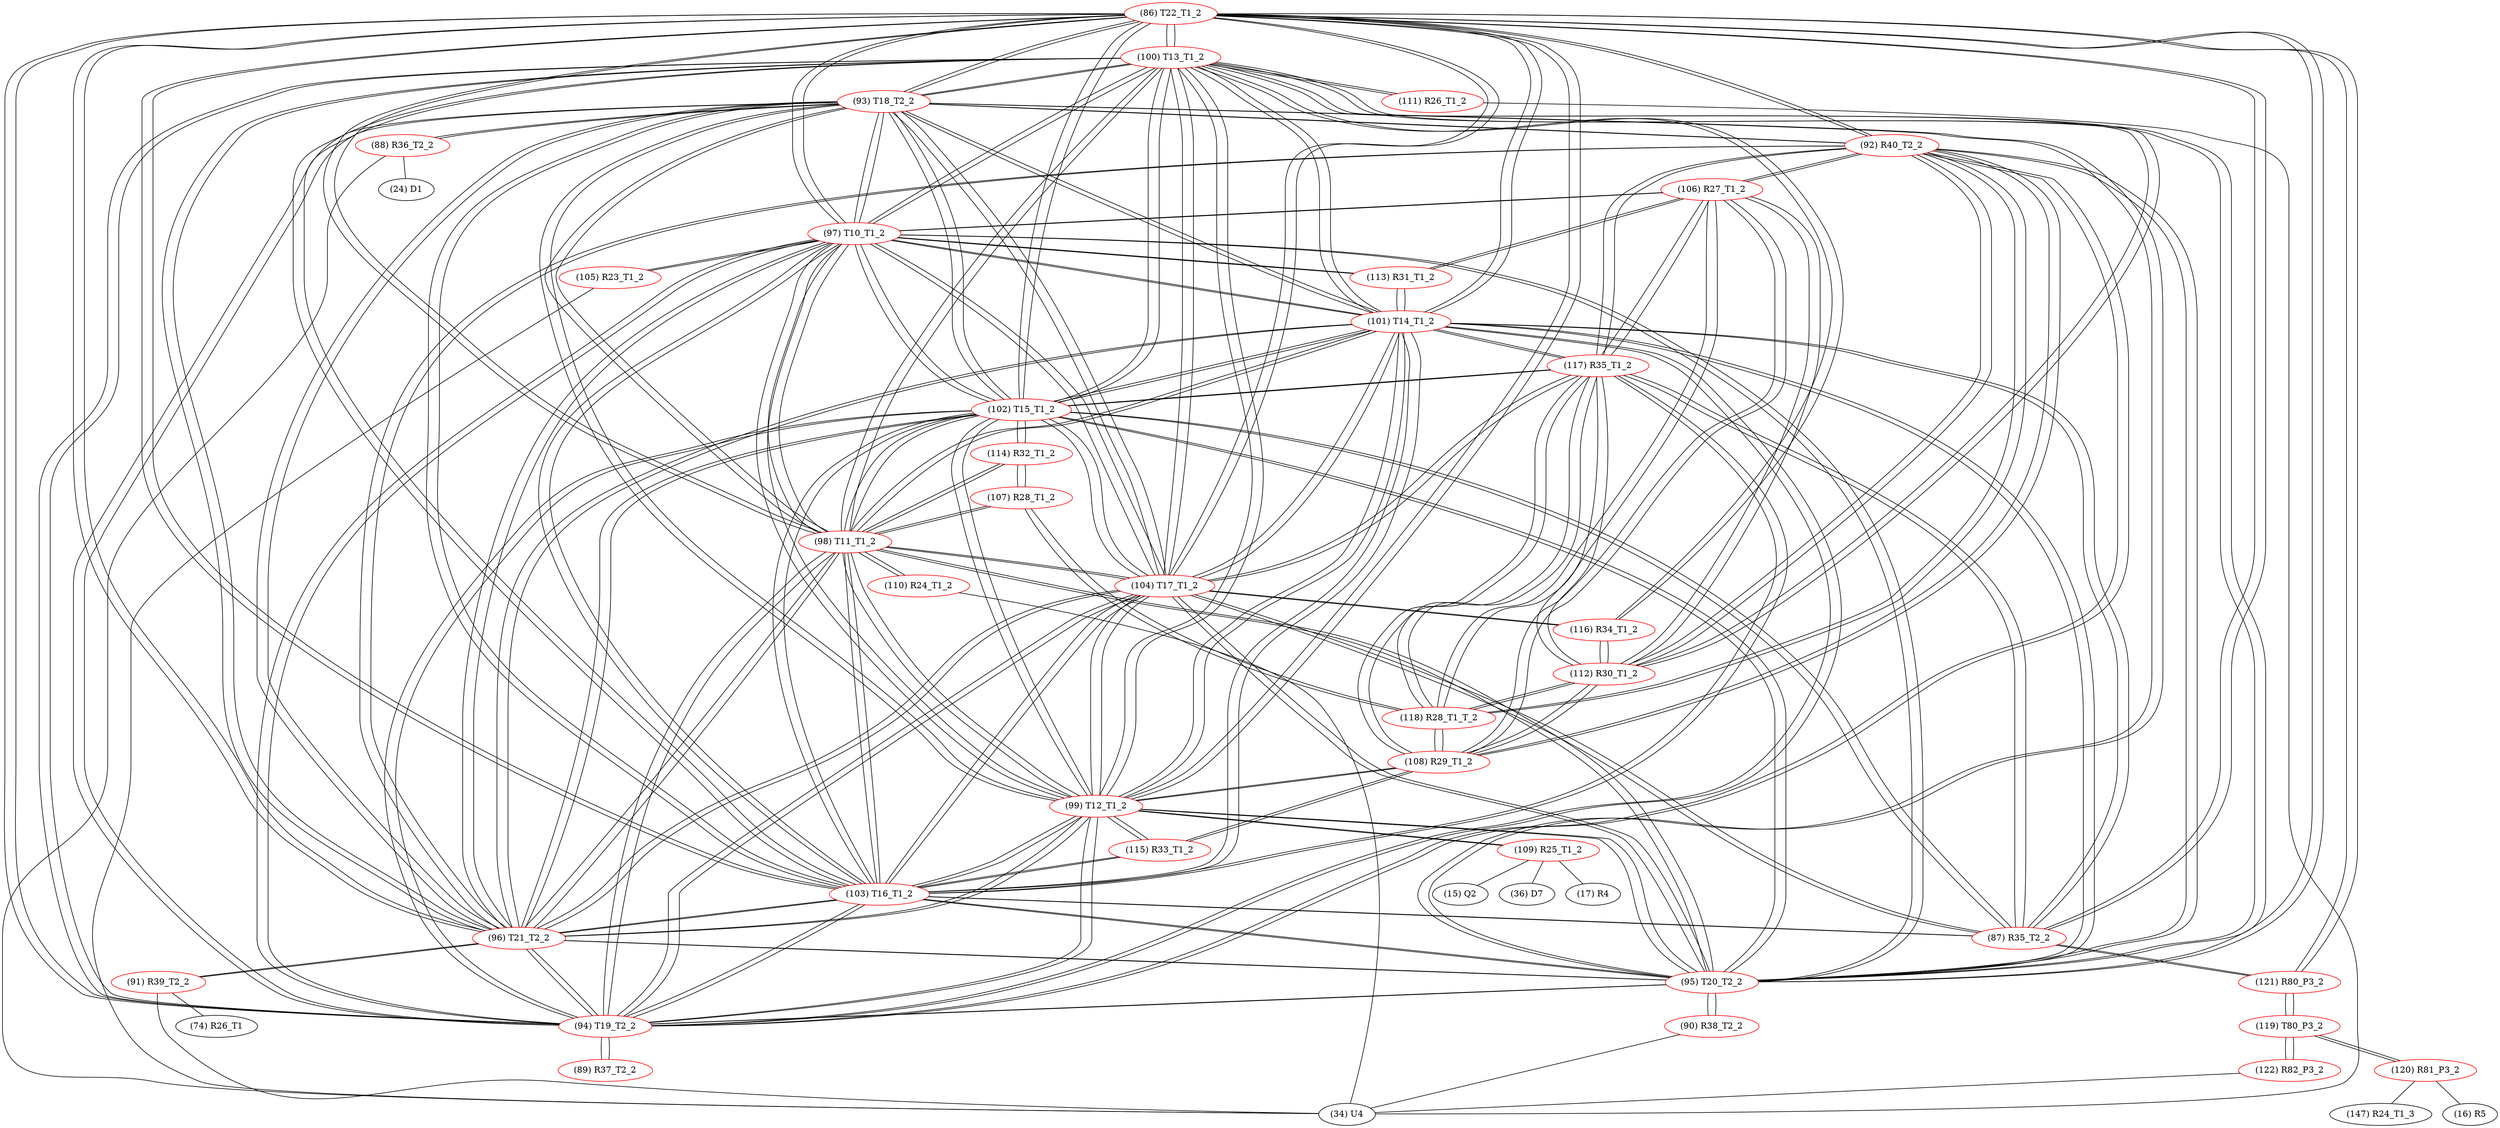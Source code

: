 graph {
	86 [label="(86) T22_T1_2" color=red]
	100 [label="(100) T13_T1_2"]
	93 [label="(93) T18_T2_2"]
	94 [label="(94) T19_T2_2"]
	99 [label="(99) T12_T1_2"]
	102 [label="(102) T15_T1_2"]
	101 [label="(101) T14_T1_2"]
	95 [label="(95) T20_T2_2"]
	96 [label="(96) T21_T2_2"]
	98 [label="(98) T11_T1_2"]
	97 [label="(97) T10_T1_2"]
	103 [label="(103) T16_T1_2"]
	104 [label="(104) T17_T1_2"]
	92 [label="(92) R40_T2_2"]
	121 [label="(121) R80_P3_2"]
	87 [label="(87) R35_T2_2"]
	87 [label="(87) R35_T2_2" color=red]
	102 [label="(102) T15_T1_2"]
	103 [label="(103) T16_T1_2"]
	101 [label="(101) T14_T1_2"]
	104 [label="(104) T17_T1_2"]
	117 [label="(117) R35_T1_2"]
	121 [label="(121) R80_P3_2"]
	86 [label="(86) T22_T1_2"]
	88 [label="(88) R36_T2_2" color=red]
	24 [label="(24) D1"]
	34 [label="(34) U4"]
	93 [label="(93) T18_T2_2"]
	89 [label="(89) R37_T2_2" color=red]
	94 [label="(94) T19_T2_2"]
	90 [label="(90) R38_T2_2" color=red]
	34 [label="(34) U4"]
	95 [label="(95) T20_T2_2"]
	91 [label="(91) R39_T2_2" color=red]
	34 [label="(34) U4"]
	74 [label="(74) R26_T1"]
	96 [label="(96) T21_T2_2"]
	92 [label="(92) R40_T2_2" color=red]
	94 [label="(94) T19_T2_2"]
	95 [label="(95) T20_T2_2"]
	96 [label="(96) T21_T2_2"]
	86 [label="(86) T22_T1_2"]
	93 [label="(93) T18_T2_2"]
	108 [label="(108) R29_T1_2"]
	118 [label="(118) R28_T1_T_2"]
	112 [label="(112) R30_T1_2"]
	106 [label="(106) R27_T1_2"]
	117 [label="(117) R35_T1_2"]
	93 [label="(93) T18_T2_2" color=red]
	100 [label="(100) T13_T1_2"]
	94 [label="(94) T19_T2_2"]
	99 [label="(99) T12_T1_2"]
	102 [label="(102) T15_T1_2"]
	101 [label="(101) T14_T1_2"]
	95 [label="(95) T20_T2_2"]
	96 [label="(96) T21_T2_2"]
	98 [label="(98) T11_T1_2"]
	97 [label="(97) T10_T1_2"]
	86 [label="(86) T22_T1_2"]
	103 [label="(103) T16_T1_2"]
	104 [label="(104) T17_T1_2"]
	92 [label="(92) R40_T2_2"]
	88 [label="(88) R36_T2_2"]
	94 [label="(94) T19_T2_2" color=red]
	100 [label="(100) T13_T1_2"]
	93 [label="(93) T18_T2_2"]
	99 [label="(99) T12_T1_2"]
	102 [label="(102) T15_T1_2"]
	101 [label="(101) T14_T1_2"]
	95 [label="(95) T20_T2_2"]
	96 [label="(96) T21_T2_2"]
	98 [label="(98) T11_T1_2"]
	97 [label="(97) T10_T1_2"]
	86 [label="(86) T22_T1_2"]
	103 [label="(103) T16_T1_2"]
	104 [label="(104) T17_T1_2"]
	92 [label="(92) R40_T2_2"]
	89 [label="(89) R37_T2_2"]
	95 [label="(95) T20_T2_2" color=red]
	100 [label="(100) T13_T1_2"]
	93 [label="(93) T18_T2_2"]
	94 [label="(94) T19_T2_2"]
	99 [label="(99) T12_T1_2"]
	102 [label="(102) T15_T1_2"]
	101 [label="(101) T14_T1_2"]
	96 [label="(96) T21_T2_2"]
	98 [label="(98) T11_T1_2"]
	97 [label="(97) T10_T1_2"]
	86 [label="(86) T22_T1_2"]
	103 [label="(103) T16_T1_2"]
	104 [label="(104) T17_T1_2"]
	92 [label="(92) R40_T2_2"]
	90 [label="(90) R38_T2_2"]
	96 [label="(96) T21_T2_2" color=red]
	100 [label="(100) T13_T1_2"]
	93 [label="(93) T18_T2_2"]
	94 [label="(94) T19_T2_2"]
	99 [label="(99) T12_T1_2"]
	102 [label="(102) T15_T1_2"]
	101 [label="(101) T14_T1_2"]
	95 [label="(95) T20_T2_2"]
	98 [label="(98) T11_T1_2"]
	97 [label="(97) T10_T1_2"]
	86 [label="(86) T22_T1_2"]
	103 [label="(103) T16_T1_2"]
	104 [label="(104) T17_T1_2"]
	92 [label="(92) R40_T2_2"]
	91 [label="(91) R39_T2_2"]
	97 [label="(97) T10_T1_2" color=red]
	100 [label="(100) T13_T1_2"]
	93 [label="(93) T18_T2_2"]
	94 [label="(94) T19_T2_2"]
	99 [label="(99) T12_T1_2"]
	102 [label="(102) T15_T1_2"]
	101 [label="(101) T14_T1_2"]
	95 [label="(95) T20_T2_2"]
	96 [label="(96) T21_T2_2"]
	98 [label="(98) T11_T1_2"]
	86 [label="(86) T22_T1_2"]
	103 [label="(103) T16_T1_2"]
	104 [label="(104) T17_T1_2"]
	105 [label="(105) R23_T1_2"]
	106 [label="(106) R27_T1_2"]
	113 [label="(113) R31_T1_2"]
	98 [label="(98) T11_T1_2" color=red]
	100 [label="(100) T13_T1_2"]
	93 [label="(93) T18_T2_2"]
	94 [label="(94) T19_T2_2"]
	99 [label="(99) T12_T1_2"]
	102 [label="(102) T15_T1_2"]
	101 [label="(101) T14_T1_2"]
	95 [label="(95) T20_T2_2"]
	96 [label="(96) T21_T2_2"]
	97 [label="(97) T10_T1_2"]
	86 [label="(86) T22_T1_2"]
	103 [label="(103) T16_T1_2"]
	104 [label="(104) T17_T1_2"]
	110 [label="(110) R24_T1_2"]
	114 [label="(114) R32_T1_2"]
	107 [label="(107) R28_T1_2"]
	99 [label="(99) T12_T1_2" color=red]
	100 [label="(100) T13_T1_2"]
	93 [label="(93) T18_T2_2"]
	94 [label="(94) T19_T2_2"]
	102 [label="(102) T15_T1_2"]
	101 [label="(101) T14_T1_2"]
	95 [label="(95) T20_T2_2"]
	96 [label="(96) T21_T2_2"]
	98 [label="(98) T11_T1_2"]
	97 [label="(97) T10_T1_2"]
	86 [label="(86) T22_T1_2"]
	103 [label="(103) T16_T1_2"]
	104 [label="(104) T17_T1_2"]
	115 [label="(115) R33_T1_2"]
	108 [label="(108) R29_T1_2"]
	109 [label="(109) R25_T1_2"]
	100 [label="(100) T13_T1_2" color=red]
	93 [label="(93) T18_T2_2"]
	94 [label="(94) T19_T2_2"]
	99 [label="(99) T12_T1_2"]
	102 [label="(102) T15_T1_2"]
	101 [label="(101) T14_T1_2"]
	95 [label="(95) T20_T2_2"]
	96 [label="(96) T21_T2_2"]
	98 [label="(98) T11_T1_2"]
	97 [label="(97) T10_T1_2"]
	86 [label="(86) T22_T1_2"]
	103 [label="(103) T16_T1_2"]
	104 [label="(104) T17_T1_2"]
	112 [label="(112) R30_T1_2"]
	116 [label="(116) R34_T1_2"]
	111 [label="(111) R26_T1_2"]
	101 [label="(101) T14_T1_2" color=red]
	100 [label="(100) T13_T1_2"]
	93 [label="(93) T18_T2_2"]
	94 [label="(94) T19_T2_2"]
	99 [label="(99) T12_T1_2"]
	102 [label="(102) T15_T1_2"]
	95 [label="(95) T20_T2_2"]
	96 [label="(96) T21_T2_2"]
	98 [label="(98) T11_T1_2"]
	97 [label="(97) T10_T1_2"]
	86 [label="(86) T22_T1_2"]
	103 [label="(103) T16_T1_2"]
	104 [label="(104) T17_T1_2"]
	87 [label="(87) R35_T2_2"]
	117 [label="(117) R35_T1_2"]
	113 [label="(113) R31_T1_2"]
	102 [label="(102) T15_T1_2" color=red]
	100 [label="(100) T13_T1_2"]
	93 [label="(93) T18_T2_2"]
	94 [label="(94) T19_T2_2"]
	99 [label="(99) T12_T1_2"]
	101 [label="(101) T14_T1_2"]
	95 [label="(95) T20_T2_2"]
	96 [label="(96) T21_T2_2"]
	98 [label="(98) T11_T1_2"]
	97 [label="(97) T10_T1_2"]
	86 [label="(86) T22_T1_2"]
	103 [label="(103) T16_T1_2"]
	104 [label="(104) T17_T1_2"]
	87 [label="(87) R35_T2_2"]
	117 [label="(117) R35_T1_2"]
	114 [label="(114) R32_T1_2"]
	103 [label="(103) T16_T1_2" color=red]
	100 [label="(100) T13_T1_2"]
	93 [label="(93) T18_T2_2"]
	94 [label="(94) T19_T2_2"]
	99 [label="(99) T12_T1_2"]
	102 [label="(102) T15_T1_2"]
	101 [label="(101) T14_T1_2"]
	95 [label="(95) T20_T2_2"]
	96 [label="(96) T21_T2_2"]
	98 [label="(98) T11_T1_2"]
	97 [label="(97) T10_T1_2"]
	86 [label="(86) T22_T1_2"]
	104 [label="(104) T17_T1_2"]
	87 [label="(87) R35_T2_2"]
	117 [label="(117) R35_T1_2"]
	115 [label="(115) R33_T1_2"]
	104 [label="(104) T17_T1_2" color=red]
	100 [label="(100) T13_T1_2"]
	93 [label="(93) T18_T2_2"]
	94 [label="(94) T19_T2_2"]
	99 [label="(99) T12_T1_2"]
	102 [label="(102) T15_T1_2"]
	101 [label="(101) T14_T1_2"]
	95 [label="(95) T20_T2_2"]
	96 [label="(96) T21_T2_2"]
	98 [label="(98) T11_T1_2"]
	97 [label="(97) T10_T1_2"]
	86 [label="(86) T22_T1_2"]
	103 [label="(103) T16_T1_2"]
	87 [label="(87) R35_T2_2"]
	117 [label="(117) R35_T1_2"]
	116 [label="(116) R34_T1_2"]
	105 [label="(105) R23_T1_2" color=red]
	34 [label="(34) U4"]
	97 [label="(97) T10_T1_2"]
	106 [label="(106) R27_T1_2" color=red]
	92 [label="(92) R40_T2_2"]
	108 [label="(108) R29_T1_2"]
	118 [label="(118) R28_T1_T_2"]
	112 [label="(112) R30_T1_2"]
	117 [label="(117) R35_T1_2"]
	97 [label="(97) T10_T1_2"]
	113 [label="(113) R31_T1_2"]
	107 [label="(107) R28_T1_2" color=red]
	114 [label="(114) R32_T1_2"]
	98 [label="(98) T11_T1_2"]
	118 [label="(118) R28_T1_T_2"]
	108 [label="(108) R29_T1_2" color=red]
	92 [label="(92) R40_T2_2"]
	118 [label="(118) R28_T1_T_2"]
	112 [label="(112) R30_T1_2"]
	106 [label="(106) R27_T1_2"]
	117 [label="(117) R35_T1_2"]
	115 [label="(115) R33_T1_2"]
	99 [label="(99) T12_T1_2"]
	109 [label="(109) R25_T1_2" color=red]
	17 [label="(17) R4"]
	15 [label="(15) Q2"]
	36 [label="(36) D7"]
	99 [label="(99) T12_T1_2"]
	110 [label="(110) R24_T1_2" color=red]
	34 [label="(34) U4"]
	98 [label="(98) T11_T1_2"]
	111 [label="(111) R26_T1_2" color=red]
	34 [label="(34) U4"]
	100 [label="(100) T13_T1_2"]
	112 [label="(112) R30_T1_2" color=red]
	92 [label="(92) R40_T2_2"]
	108 [label="(108) R29_T1_2"]
	118 [label="(118) R28_T1_T_2"]
	106 [label="(106) R27_T1_2"]
	117 [label="(117) R35_T1_2"]
	116 [label="(116) R34_T1_2"]
	100 [label="(100) T13_T1_2"]
	113 [label="(113) R31_T1_2" color=red]
	106 [label="(106) R27_T1_2"]
	97 [label="(97) T10_T1_2"]
	101 [label="(101) T14_T1_2"]
	114 [label="(114) R32_T1_2" color=red]
	102 [label="(102) T15_T1_2"]
	98 [label="(98) T11_T1_2"]
	107 [label="(107) R28_T1_2"]
	115 [label="(115) R33_T1_2" color=red]
	103 [label="(103) T16_T1_2"]
	99 [label="(99) T12_T1_2"]
	108 [label="(108) R29_T1_2"]
	116 [label="(116) R34_T1_2" color=red]
	104 [label="(104) T17_T1_2"]
	112 [label="(112) R30_T1_2"]
	100 [label="(100) T13_T1_2"]
	117 [label="(117) R35_T1_2" color=red]
	102 [label="(102) T15_T1_2"]
	103 [label="(103) T16_T1_2"]
	101 [label="(101) T14_T1_2"]
	104 [label="(104) T17_T1_2"]
	87 [label="(87) R35_T2_2"]
	92 [label="(92) R40_T2_2"]
	108 [label="(108) R29_T1_2"]
	118 [label="(118) R28_T1_T_2"]
	112 [label="(112) R30_T1_2"]
	106 [label="(106) R27_T1_2"]
	118 [label="(118) R28_T1_T_2" color=red]
	92 [label="(92) R40_T2_2"]
	108 [label="(108) R29_T1_2"]
	112 [label="(112) R30_T1_2"]
	106 [label="(106) R27_T1_2"]
	117 [label="(117) R35_T1_2"]
	107 [label="(107) R28_T1_2"]
	119 [label="(119) T80_P3_2" color=red]
	120 [label="(120) R81_P3_2"]
	122 [label="(122) R82_P3_2"]
	121 [label="(121) R80_P3_2"]
	120 [label="(120) R81_P3_2" color=red]
	16 [label="(16) R5"]
	147 [label="(147) R24_T1_3"]
	119 [label="(119) T80_P3_2"]
	121 [label="(121) R80_P3_2" color=red]
	86 [label="(86) T22_T1_2"]
	87 [label="(87) R35_T2_2"]
	119 [label="(119) T80_P3_2"]
	122 [label="(122) R82_P3_2" color=red]
	34 [label="(34) U4"]
	119 [label="(119) T80_P3_2"]
	86 -- 100
	86 -- 93
	86 -- 94
	86 -- 99
	86 -- 102
	86 -- 101
	86 -- 95
	86 -- 96
	86 -- 98
	86 -- 97
	86 -- 103
	86 -- 104
	86 -- 92
	86 -- 121
	86 -- 87
	87 -- 102
	87 -- 103
	87 -- 101
	87 -- 104
	87 -- 117
	87 -- 121
	87 -- 86
	88 -- 24
	88 -- 34
	88 -- 93
	89 -- 94
	90 -- 34
	90 -- 95
	91 -- 34
	91 -- 74
	91 -- 96
	92 -- 94
	92 -- 95
	92 -- 96
	92 -- 86
	92 -- 93
	92 -- 108
	92 -- 118
	92 -- 112
	92 -- 106
	92 -- 117
	93 -- 100
	93 -- 94
	93 -- 99
	93 -- 102
	93 -- 101
	93 -- 95
	93 -- 96
	93 -- 98
	93 -- 97
	93 -- 86
	93 -- 103
	93 -- 104
	93 -- 92
	93 -- 88
	94 -- 100
	94 -- 93
	94 -- 99
	94 -- 102
	94 -- 101
	94 -- 95
	94 -- 96
	94 -- 98
	94 -- 97
	94 -- 86
	94 -- 103
	94 -- 104
	94 -- 92
	94 -- 89
	95 -- 100
	95 -- 93
	95 -- 94
	95 -- 99
	95 -- 102
	95 -- 101
	95 -- 96
	95 -- 98
	95 -- 97
	95 -- 86
	95 -- 103
	95 -- 104
	95 -- 92
	95 -- 90
	96 -- 100
	96 -- 93
	96 -- 94
	96 -- 99
	96 -- 102
	96 -- 101
	96 -- 95
	96 -- 98
	96 -- 97
	96 -- 86
	96 -- 103
	96 -- 104
	96 -- 92
	96 -- 91
	97 -- 100
	97 -- 93
	97 -- 94
	97 -- 99
	97 -- 102
	97 -- 101
	97 -- 95
	97 -- 96
	97 -- 98
	97 -- 86
	97 -- 103
	97 -- 104
	97 -- 105
	97 -- 106
	97 -- 113
	98 -- 100
	98 -- 93
	98 -- 94
	98 -- 99
	98 -- 102
	98 -- 101
	98 -- 95
	98 -- 96
	98 -- 97
	98 -- 86
	98 -- 103
	98 -- 104
	98 -- 110
	98 -- 114
	98 -- 107
	99 -- 100
	99 -- 93
	99 -- 94
	99 -- 102
	99 -- 101
	99 -- 95
	99 -- 96
	99 -- 98
	99 -- 97
	99 -- 86
	99 -- 103
	99 -- 104
	99 -- 115
	99 -- 108
	99 -- 109
	100 -- 93
	100 -- 94
	100 -- 99
	100 -- 102
	100 -- 101
	100 -- 95
	100 -- 96
	100 -- 98
	100 -- 97
	100 -- 86
	100 -- 103
	100 -- 104
	100 -- 112
	100 -- 116
	100 -- 111
	101 -- 100
	101 -- 93
	101 -- 94
	101 -- 99
	101 -- 102
	101 -- 95
	101 -- 96
	101 -- 98
	101 -- 97
	101 -- 86
	101 -- 103
	101 -- 104
	101 -- 87
	101 -- 117
	101 -- 113
	102 -- 100
	102 -- 93
	102 -- 94
	102 -- 99
	102 -- 101
	102 -- 95
	102 -- 96
	102 -- 98
	102 -- 97
	102 -- 86
	102 -- 103
	102 -- 104
	102 -- 87
	102 -- 117
	102 -- 114
	103 -- 100
	103 -- 93
	103 -- 94
	103 -- 99
	103 -- 102
	103 -- 101
	103 -- 95
	103 -- 96
	103 -- 98
	103 -- 97
	103 -- 86
	103 -- 104
	103 -- 87
	103 -- 117
	103 -- 115
	104 -- 100
	104 -- 93
	104 -- 94
	104 -- 99
	104 -- 102
	104 -- 101
	104 -- 95
	104 -- 96
	104 -- 98
	104 -- 97
	104 -- 86
	104 -- 103
	104 -- 87
	104 -- 117
	104 -- 116
	105 -- 34
	105 -- 97
	106 -- 92
	106 -- 108
	106 -- 118
	106 -- 112
	106 -- 117
	106 -- 97
	106 -- 113
	107 -- 114
	107 -- 98
	107 -- 118
	108 -- 92
	108 -- 118
	108 -- 112
	108 -- 106
	108 -- 117
	108 -- 115
	108 -- 99
	109 -- 17
	109 -- 15
	109 -- 36
	109 -- 99
	110 -- 34
	110 -- 98
	111 -- 34
	111 -- 100
	112 -- 92
	112 -- 108
	112 -- 118
	112 -- 106
	112 -- 117
	112 -- 116
	112 -- 100
	113 -- 106
	113 -- 97
	113 -- 101
	114 -- 102
	114 -- 98
	114 -- 107
	115 -- 103
	115 -- 99
	115 -- 108
	116 -- 104
	116 -- 112
	116 -- 100
	117 -- 102
	117 -- 103
	117 -- 101
	117 -- 104
	117 -- 87
	117 -- 92
	117 -- 108
	117 -- 118
	117 -- 112
	117 -- 106
	118 -- 92
	118 -- 108
	118 -- 112
	118 -- 106
	118 -- 117
	118 -- 107
	119 -- 120
	119 -- 122
	119 -- 121
	120 -- 16
	120 -- 147
	120 -- 119
	121 -- 86
	121 -- 87
	121 -- 119
	122 -- 34
	122 -- 119
}